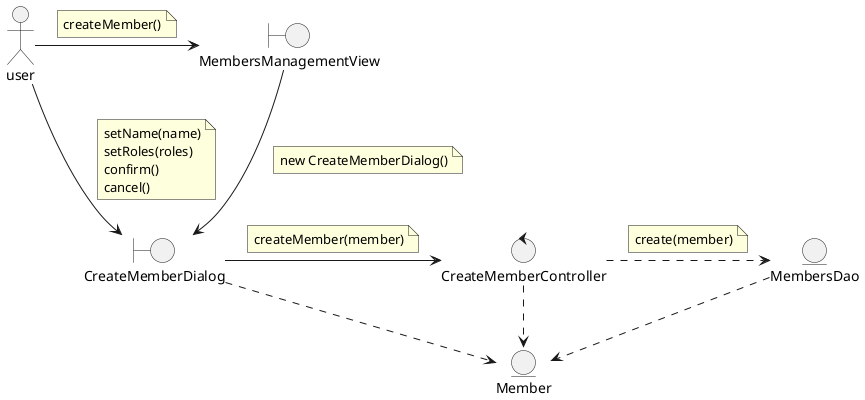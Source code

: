 @startuml

actor user
boundary MembersManagementView
boundary CreateMemberDialog
control CreateMemberController
entity MembersDao
entity Member

user -right-> MembersManagementView
note on link
createMember()
end note
user -right-> CreateMemberDialog
note on link
setName(name)
setRoles(roles)
confirm()
cancel()
end note
MembersManagementView -down-> CreateMemberDialog
note on link
    new CreateMemberDialog()
end note
CreateMemberDialog -right-> CreateMemberController
note on link
    createMember(member)
end note
CreateMemberDialog .right.> Member
CreateMemberController .right.> MembersDao
note on link
    create(member)
end note

CreateMemberController .down.> Member
MembersDao ..> Member

@enduml
